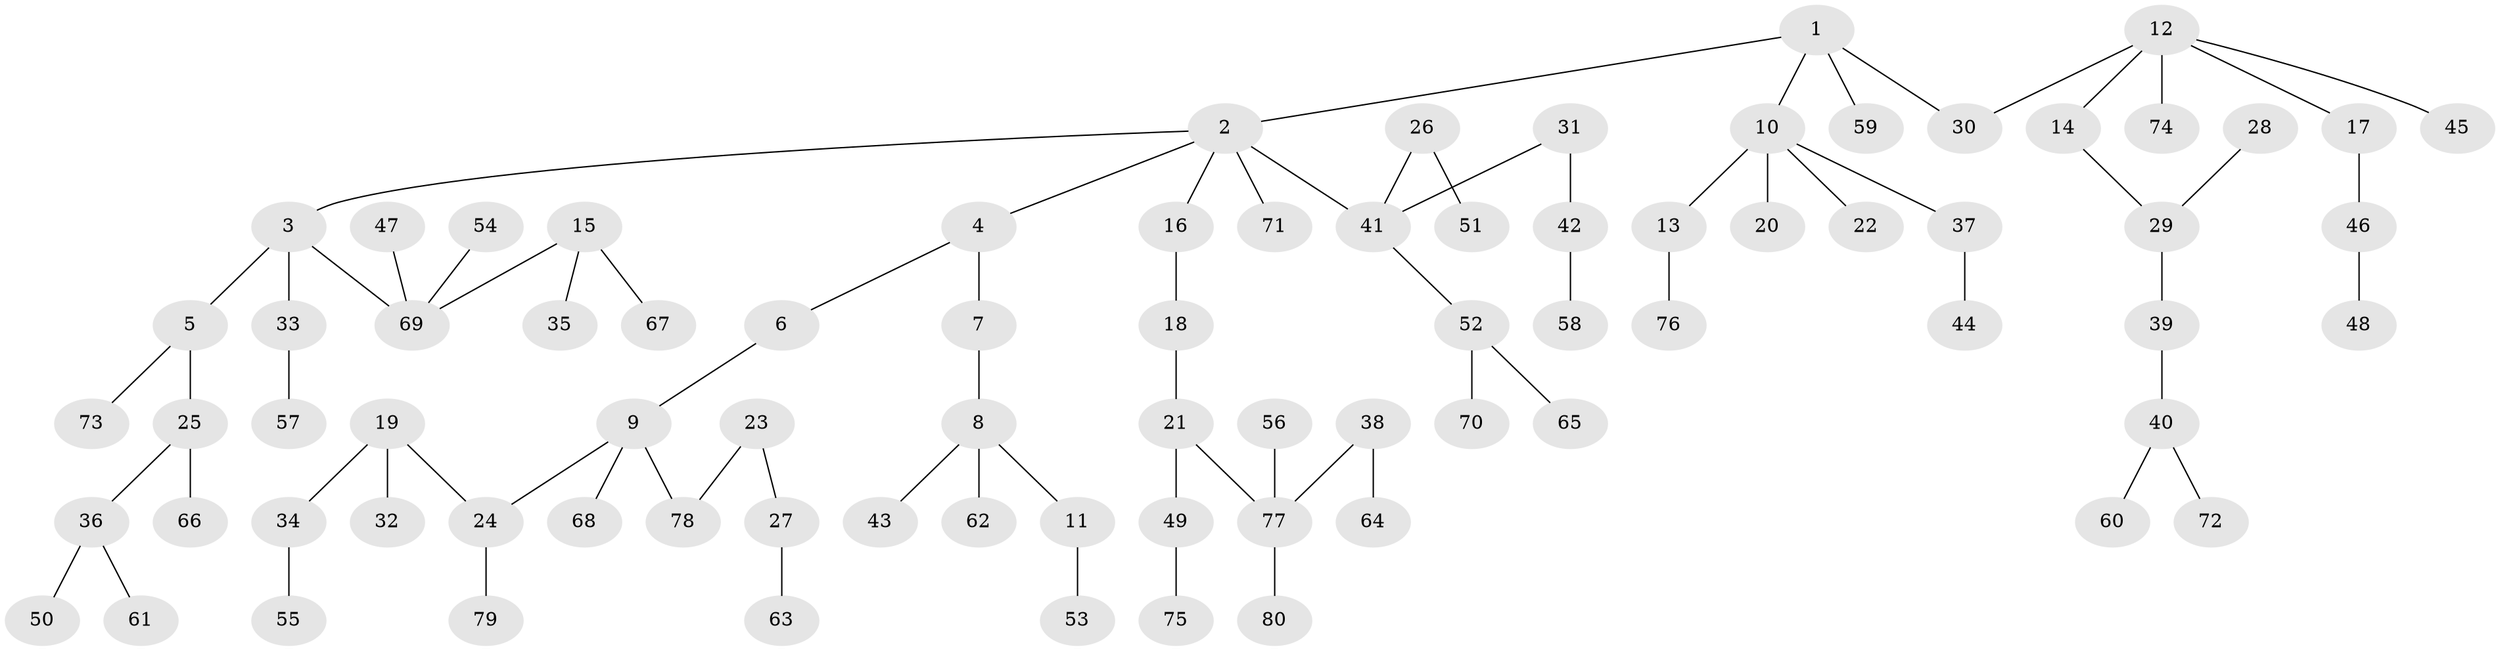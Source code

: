 // original degree distribution, {4: 0.043859649122807015, 6: 0.008771929824561403, 3: 0.14035087719298245, 2: 0.3157894736842105, 5: 0.05263157894736842, 1: 0.43859649122807015}
// Generated by graph-tools (version 1.1) at 2025/37/03/04/25 23:37:17]
// undirected, 80 vertices, 79 edges
graph export_dot {
  node [color=gray90,style=filled];
  1;
  2;
  3;
  4;
  5;
  6;
  7;
  8;
  9;
  10;
  11;
  12;
  13;
  14;
  15;
  16;
  17;
  18;
  19;
  20;
  21;
  22;
  23;
  24;
  25;
  26;
  27;
  28;
  29;
  30;
  31;
  32;
  33;
  34;
  35;
  36;
  37;
  38;
  39;
  40;
  41;
  42;
  43;
  44;
  45;
  46;
  47;
  48;
  49;
  50;
  51;
  52;
  53;
  54;
  55;
  56;
  57;
  58;
  59;
  60;
  61;
  62;
  63;
  64;
  65;
  66;
  67;
  68;
  69;
  70;
  71;
  72;
  73;
  74;
  75;
  76;
  77;
  78;
  79;
  80;
  1 -- 2 [weight=1.0];
  1 -- 10 [weight=1.0];
  1 -- 30 [weight=1.0];
  1 -- 59 [weight=1.0];
  2 -- 3 [weight=1.0];
  2 -- 4 [weight=1.0];
  2 -- 16 [weight=1.0];
  2 -- 41 [weight=1.0];
  2 -- 71 [weight=1.0];
  3 -- 5 [weight=1.0];
  3 -- 33 [weight=1.0];
  3 -- 69 [weight=1.0];
  4 -- 6 [weight=1.0];
  4 -- 7 [weight=1.0];
  5 -- 25 [weight=1.0];
  5 -- 73 [weight=1.0];
  6 -- 9 [weight=1.0];
  7 -- 8 [weight=1.0];
  8 -- 11 [weight=1.0];
  8 -- 43 [weight=1.0];
  8 -- 62 [weight=1.0];
  9 -- 24 [weight=1.0];
  9 -- 68 [weight=1.0];
  9 -- 78 [weight=1.0];
  10 -- 13 [weight=1.0];
  10 -- 20 [weight=1.0];
  10 -- 22 [weight=1.0];
  10 -- 37 [weight=1.0];
  11 -- 53 [weight=1.0];
  12 -- 14 [weight=1.0];
  12 -- 17 [weight=1.0];
  12 -- 30 [weight=1.0];
  12 -- 45 [weight=1.0];
  12 -- 74 [weight=1.0];
  13 -- 76 [weight=1.0];
  14 -- 29 [weight=1.0];
  15 -- 35 [weight=1.0];
  15 -- 67 [weight=1.0];
  15 -- 69 [weight=1.0];
  16 -- 18 [weight=1.0];
  17 -- 46 [weight=1.0];
  18 -- 21 [weight=1.0];
  19 -- 24 [weight=1.0];
  19 -- 32 [weight=1.0];
  19 -- 34 [weight=1.0];
  21 -- 49 [weight=1.0];
  21 -- 77 [weight=1.0];
  23 -- 27 [weight=1.0];
  23 -- 78 [weight=1.0];
  24 -- 79 [weight=1.0];
  25 -- 36 [weight=1.0];
  25 -- 66 [weight=1.0];
  26 -- 41 [weight=1.0];
  26 -- 51 [weight=1.0];
  27 -- 63 [weight=1.0];
  28 -- 29 [weight=1.0];
  29 -- 39 [weight=1.0];
  31 -- 41 [weight=1.0];
  31 -- 42 [weight=1.0];
  33 -- 57 [weight=1.0];
  34 -- 55 [weight=1.0];
  36 -- 50 [weight=1.0];
  36 -- 61 [weight=1.0];
  37 -- 44 [weight=1.0];
  38 -- 64 [weight=1.0];
  38 -- 77 [weight=1.0];
  39 -- 40 [weight=1.0];
  40 -- 60 [weight=1.0];
  40 -- 72 [weight=1.0];
  41 -- 52 [weight=1.0];
  42 -- 58 [weight=1.0];
  46 -- 48 [weight=1.0];
  47 -- 69 [weight=1.0];
  49 -- 75 [weight=1.0];
  52 -- 65 [weight=1.0];
  52 -- 70 [weight=1.0];
  54 -- 69 [weight=1.0];
  56 -- 77 [weight=1.0];
  77 -- 80 [weight=1.0];
}
